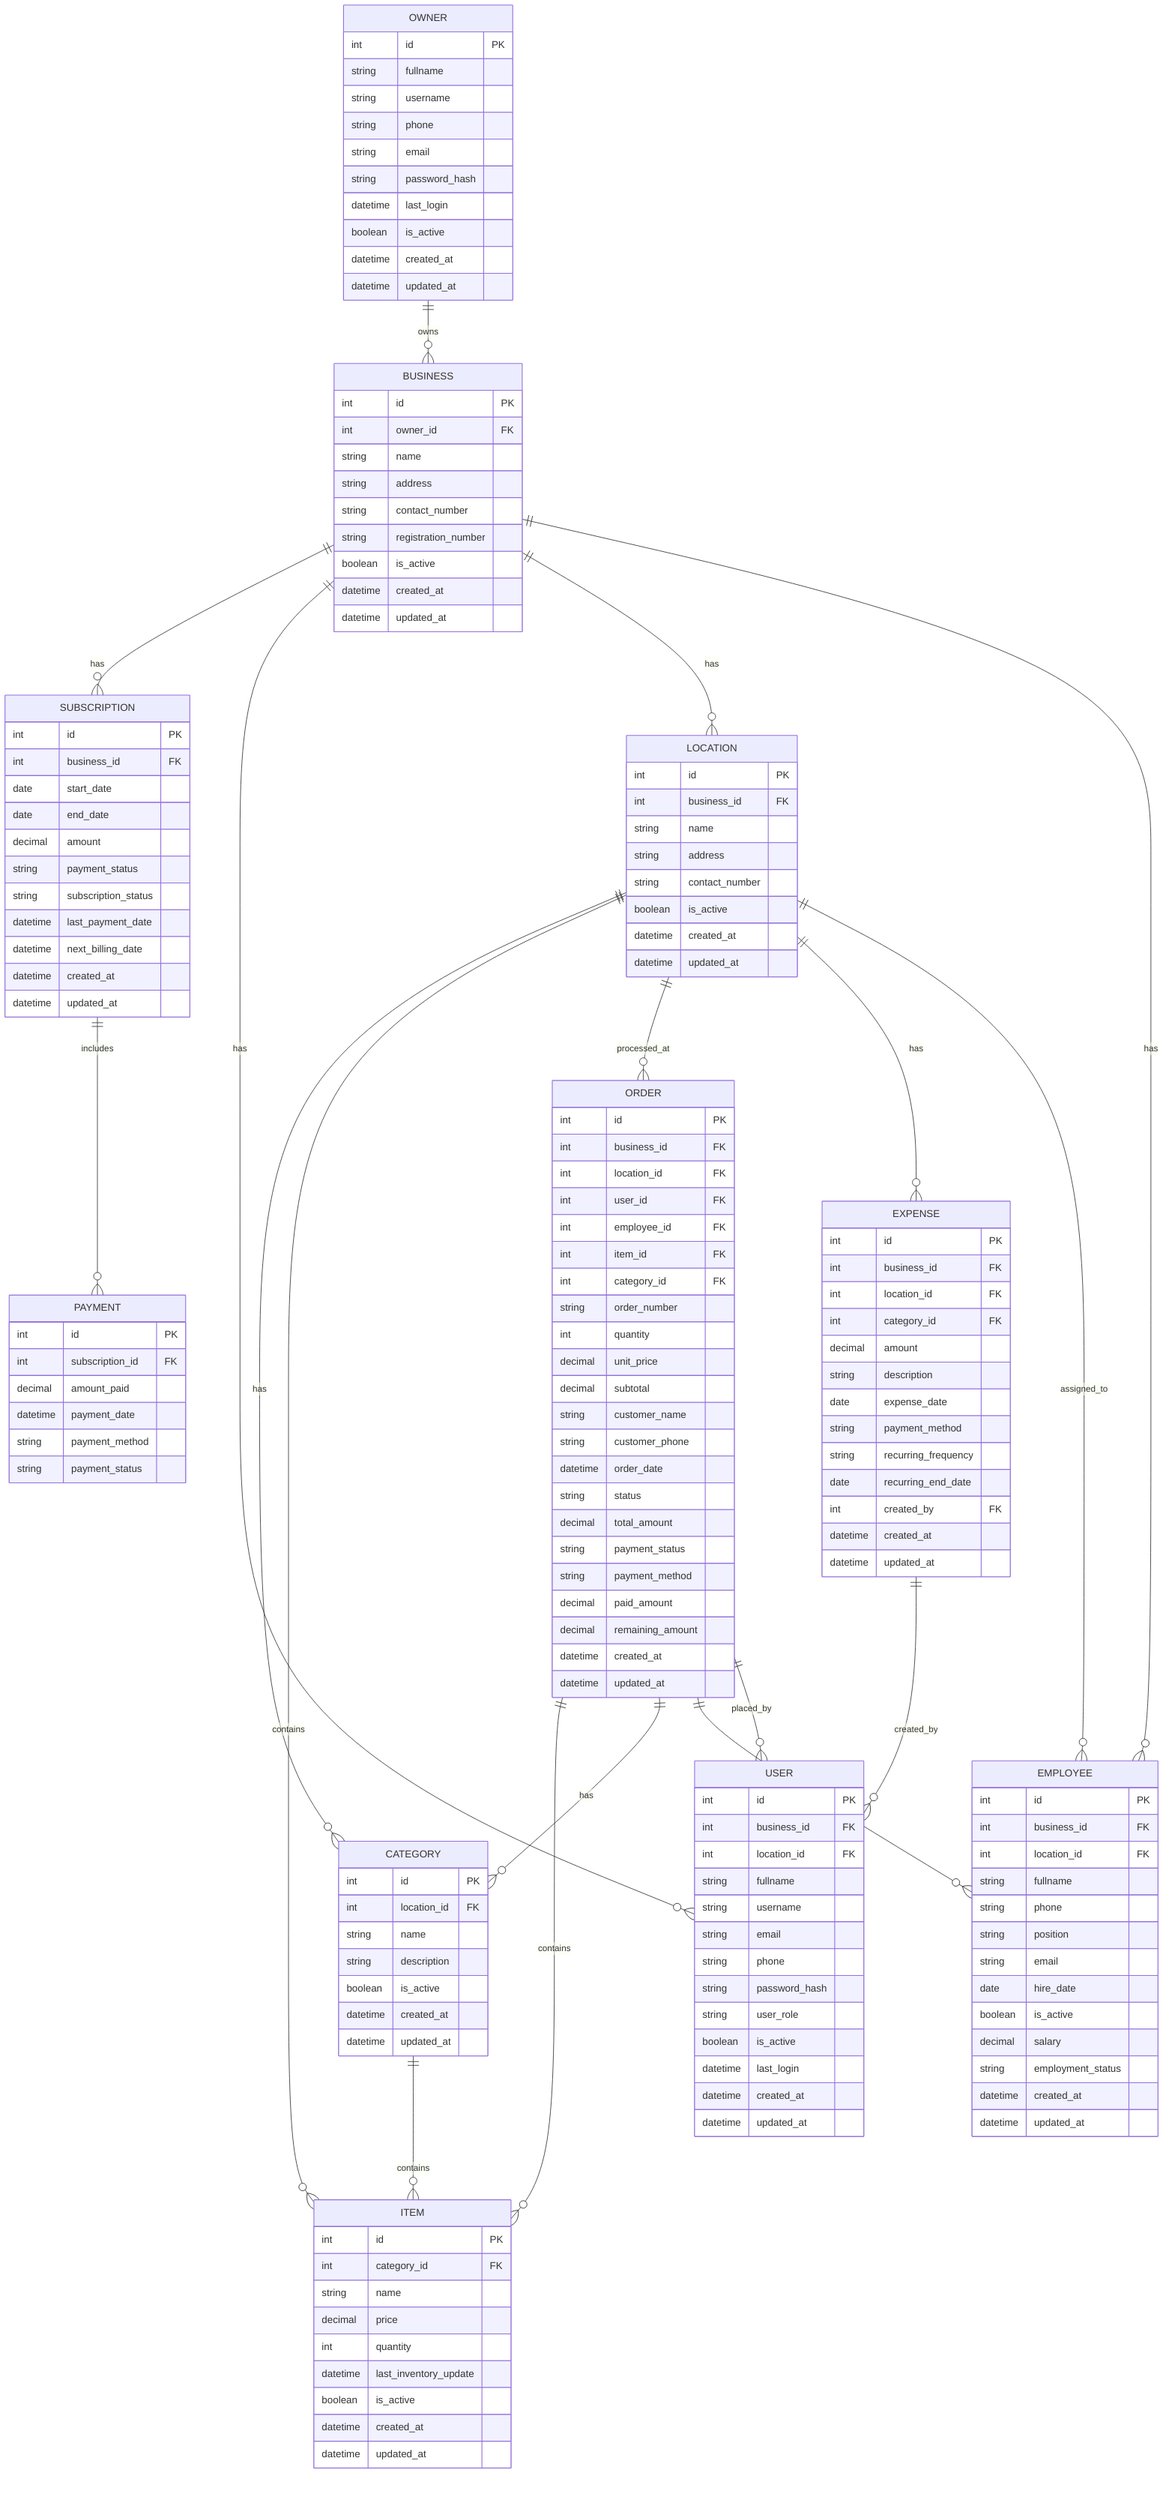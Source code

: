 erDiagram
    %% Owner Level
    OWNER ||--o{ BUSINESS : owns

    %% Core Business Structure
    BUSINESS ||--o{ SUBSCRIPTION : has
    BUSINESS ||--o{ USER : has
    BUSINESS ||--o{ LOCATION : has
    BUSINESS ||--o{ EMPLOYEE : has

    %% Location Relations
    LOCATION ||--o{ CATEGORY : has
    LOCATION ||--o{ ITEM : contains
    LOCATION ||--o{ ORDER : processed_at
    LOCATION ||--o{ EXPENSE : has
    LOCATION ||--o{ EMPLOYEE : assigned_to

    %% Product Structure
    CATEGORY ||--o{ ITEM : contains

    %% Order Structure
    ORDER ||--o{ ITEM : contains
    ORDER ||--o{ CATEGORY : has
    ORDER ||--o{ EMPLOYEE : handled_by
    ORDER ||--o{ USER : placed_by

    %% Subscription Management
    SUBSCRIPTION ||--o{ PAYMENT : includes

    %% Expense Details
    EXPENSE ||--o{ USER : created_by

    OWNER {
        int id PK
        string fullname
        string username
        string phone
        string email
        string password_hash
        datetime last_login
        boolean is_active
        datetime created_at
        datetime updated_at
    }

    BUSINESS {
        int id PK
        int owner_id FK
        string name
        string address
        string contact_number
        string registration_number
        boolean is_active
        datetime created_at
        datetime updated_at
    }

    SUBSCRIPTION {
        int id PK
        int business_id FK
        date start_date
        date end_date
        decimal amount
        string payment_status
        string subscription_status
        datetime last_payment_date
        datetime next_billing_date
        datetime created_at
        datetime updated_at
    }

    USER {
        int id PK
        int business_id FK
        int location_id FK
        string fullname
        string username
        string email
        string phone
        string password_hash
        string user_role
        boolean is_active
        datetime last_login
        datetime created_at
        datetime updated_at
    }

    EMPLOYEE {
        int id PK
        int business_id FK
        int location_id FK
        string fullname
        string phone
        string position
        string email
        date hire_date
        boolean is_active
        decimal salary
        string employment_status
        datetime created_at
        datetime updated_at
    }

    LOCATION {
        int id PK
        int business_id FK
        string name
        string address
        string contact_number
        boolean is_active
        datetime created_at
        datetime updated_at
    }

    CATEGORY {
        int id PK
        int location_id FK
        string name
        string description
        boolean is_active
        datetime created_at
        datetime updated_at
    }

    ITEM {
        int id PK
        int category_id FK
        string name
        decimal price
        int quantity
        datetime last_inventory_update
        boolean is_active
        datetime created_at
        datetime updated_at
    }

    ORDER {
        int id PK
        int business_id FK
        int location_id FK
        int user_id FK
        int employee_id FK
        int item_id FK
        int category_id FK
        string order_number
        int quantity
        decimal unit_price
        decimal subtotal
        string customer_name
        string customer_phone
        datetime order_date
        string status
        decimal total_amount
        string payment_status
        string payment_method
        decimal paid_amount
        decimal remaining_amount
        datetime created_at
        datetime updated_at
    }

    EXPENSE {
        int id PK
        int business_id FK
        int location_id FK
        int category_id FK
        decimal amount
        string description
        date expense_date
        string payment_method
        string recurring_frequency
        date recurring_end_date
        int created_by FK
        datetime created_at
        datetime updated_at
    }

    PAYMENT {
        int id PK
        int subscription_id FK
        decimal amount_paid
        datetime payment_date
        string payment_method
        string payment_status
    }